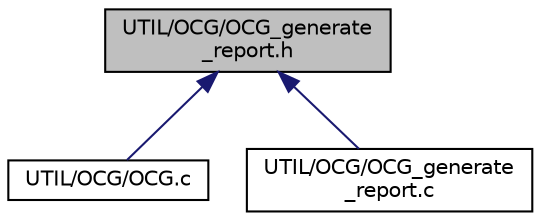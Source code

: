 digraph "UTIL/OCG/OCG_generate_report.h"
{
 // LATEX_PDF_SIZE
  edge [fontname="Helvetica",fontsize="10",labelfontname="Helvetica",labelfontsize="10"];
  node [fontname="Helvetica",fontsize="10",shape=record];
  Node1 [label="UTIL/OCG/OCG_generate\l_report.h",height=0.2,width=0.4,color="black", fillcolor="grey75", style="filled", fontcolor="black",tooltip=" "];
  Node1 -> Node2 [dir="back",color="midnightblue",fontsize="10",style="solid",fontname="Helvetica"];
  Node2 [label="UTIL/OCG/OCG.c",height=0.2,width=0.4,color="black", fillcolor="white", style="filled",URL="$OCG_8c.html",tooltip="Main function containing the FSM of OCG."];
  Node1 -> Node3 [dir="back",color="midnightblue",fontsize="10",style="solid",fontname="Helvetica"];
  Node3 [label="UTIL/OCG/OCG_generate\l_report.c",height=0.2,width=0.4,color="black", fillcolor="white", style="filled",URL="$OCG__generate__report_8c.html",tooltip="Generate a brief report for debug of OCG."];
}

